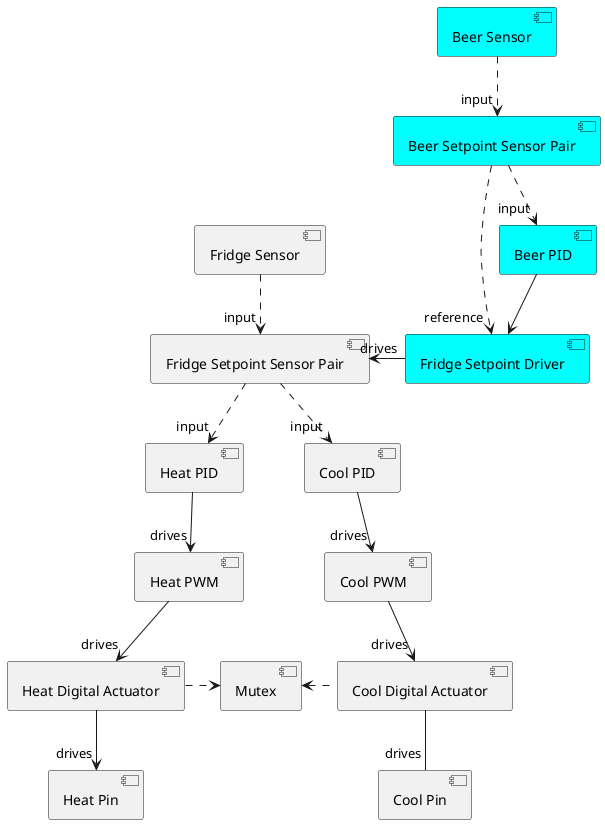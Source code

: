 @startuml Beer Offset Control Chain
component heat_PID as "Heat PID"
component heat_PWM as "Heat PWM"
component heat_Digital as "Heat Digital Actuator"
component heat_Pin as "Heat Pin"

component cool_PID as "Cool PID"
component cool_PWM as "Cool PWM"
component cool_Digital as "Cool Digital Actuator"
component cool_Pin as "Cool Pin"

component fridge_SSP as "Fridge Setpoint Sensor Pair"
component fridge_Sensor as "Fridge Sensor"

component Mutex

component beer_PID as "Beer PID" #Cyan
component beer_SSP as "Beer Setpoint Sensor Pair" #Cyan
component beer_Sensor as "Beer Sensor" #Cyan
component beer_Offset as "Fridge Setpoint Driver" #Cyan

fridge_Sensor .down.> "input" fridge_SSP
fridge_SSP .down.> "input" heat_PID
fridge_SSP .down.> "input" cool_PID

heat_PID -down-> "drives" heat_PWM
heat_PWM -down-> "drives" heat_Digital
heat_Digital .right.> Mutex
heat_Digital -down-> "drives" heat_Pin

cool_PID -down-> "drives" cool_PWM
cool_PWM -down-> "drives" cool_Digital
cool_Digital .left.> Mutex
cool_Digital -down- "drives" cool_Pin

beer_Sensor .down.> "input" beer_SSP
beer_SSP .down.> "input" beer_PID
beer_SSP .down.> "reference" beer_Offset
beer_PID -down-> beer_Offset
beer_Offset -left-> "drives" fridge_SSP

@enduml